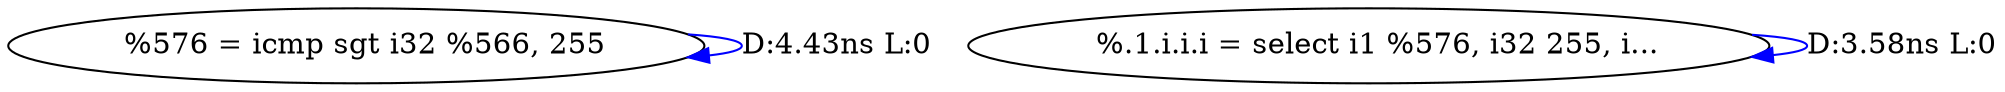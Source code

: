 digraph {
Node0x4179760[label="  %576 = icmp sgt i32 %566, 255"];
Node0x4179760 -> Node0x4179760[label="D:4.43ns L:0",color=blue];
Node0x41798a0[label="  %.1.i.i.i = select i1 %576, i32 255, i..."];
Node0x41798a0 -> Node0x41798a0[label="D:3.58ns L:0",color=blue];
}
